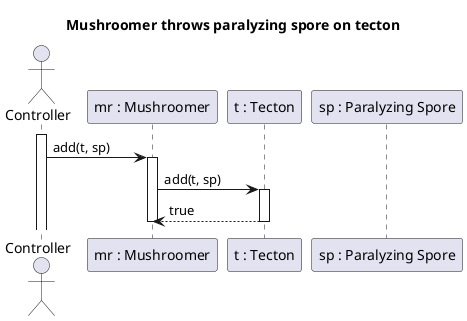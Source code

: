 @startuml Mushroomer throws paralyzing spore on tecton
title Mushroomer throws paralyzing spore on tecton

actor Controller
participant "mr : Mushroomer" as MR
participant "t : Tecton" as T
participant "sp : Paralyzing Spore" as SP

activate Controller
Controller -> MR : add(t, sp)
activate MR

MR -> T : add(t, sp)
activate T

MR <-- T : true
deactivate T

deactivate MR
@enduml